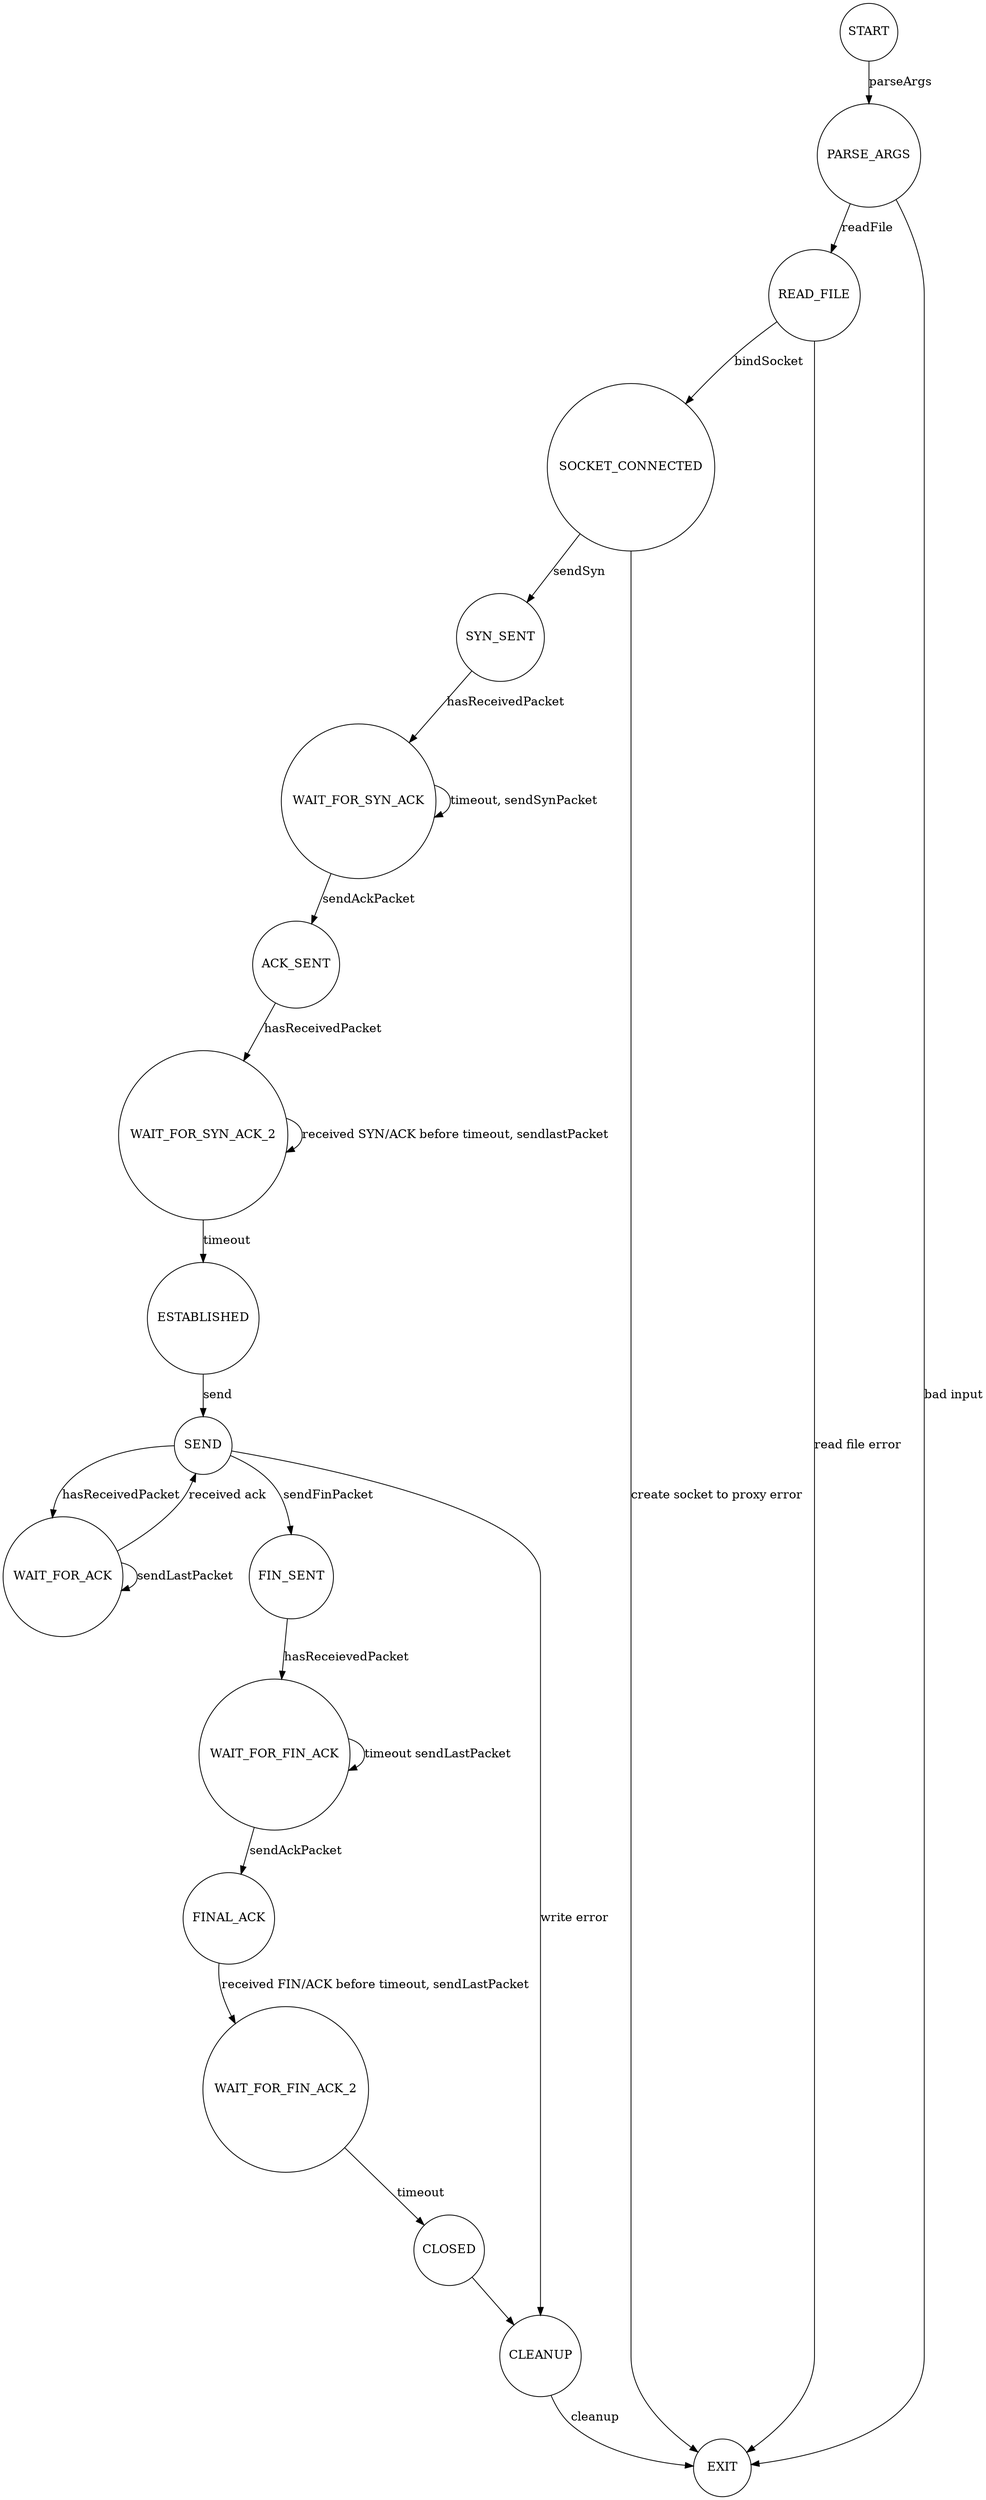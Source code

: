 digraph Client {
  node [shape = circle; fontsize = 15; width = 1; height = 1;];
  edge [fontsize = 15;];
  
  
  // States
  START;
  PARSE_ARGS;
  READ_FILE;
  SOCKET_CONNECTED;
  SYN_SENT;
  WAIT_FOR_SYN_ACK;
  WAIT_FOR_SYN_ACK_2;
  ACK_SENT;
  ESTABLISHED;
  SEND;
  WAIT_FOR_ACK;
  FIN_SENT;
  WAIT_FOR_FIN_ACK;
  WAIT_FOR_FIN_ACK_2;
  FINAL_ACK;
  CLOSED;
  CLEANUP;
  EXIT;
  
  // Transitions
  START -> PARSE_ARGS [label = "parseArgs";];
  PARSE_ARGS -> READ_FILE [label = "readFile";];
  READ_FILE -> SOCKET_CONNECTED [label = "bindSocket";];
  SOCKET_CONNECTED -> SYN_SENT [label = "sendSyn";];
  
  SYN_SENT -> WAIT_FOR_SYN_ACK [label = "hasReceivedPacket";];
  WAIT_FOR_SYN_ACK -> WAIT_FOR_SYN_ACK [label = "timeout, sendSynPacket";];
  WAIT_FOR_SYN_ACK -> ACK_SENT [label = "sendAckPacket";];
  ACK_SENT -> WAIT_FOR_SYN_ACK_2 [label = "hasReceivedPacket";];
  WAIT_FOR_SYN_ACK_2 -> WAIT_FOR_SYN_ACK_2 [label = "received SYN/ACK before timeout, sendlastPacket";];
  WAIT_FOR_SYN_ACK_2 -> ESTABLISHED [label = "timeout";];
  
  ESTABLISHED -> SEND [label = "send";];
  SEND -> WAIT_FOR_ACK [label = "hasReceivedPacket";];
  WAIT_FOR_ACK -> WAIT_FOR_ACK [label = "sendLastPacket";];
  WAIT_FOR_ACK -> SEND [label = "received ack";];
  
  SEND -> FIN_SENT [label = "sendFinPacket";];
  FIN_SENT -> WAIT_FOR_FIN_ACK [label = "hasReceievedPacket";];
  WAIT_FOR_FIN_ACK -> WAIT_FOR_FIN_ACK [label = "timeout sendLastPacket";];
  WAIT_FOR_FIN_ACK -> FINAL_ACK [label = "sendAckPacket";];
  FINAL_ACK -> WAIT_FOR_FIN_ACK_2 [label = "received FIN/ACK before timeout, sendLastPacket";];
  WAIT_FOR_FIN_ACK_2 -> CLOSED [label = "timeout";];
  
  CLOSED -> CLEANUP;
  CLEANUP -> EXIT [label = "cleanup";];
  
  PARSE_ARGS -> EXIT [label = "bad input";];
  READ_FILE -> EXIT [label = "read file error";];
  SOCKET_CONNECTED -> EXIT [label = "create socket to proxy error";];
  SEND -> CLEANUP [label = "write error";];
}